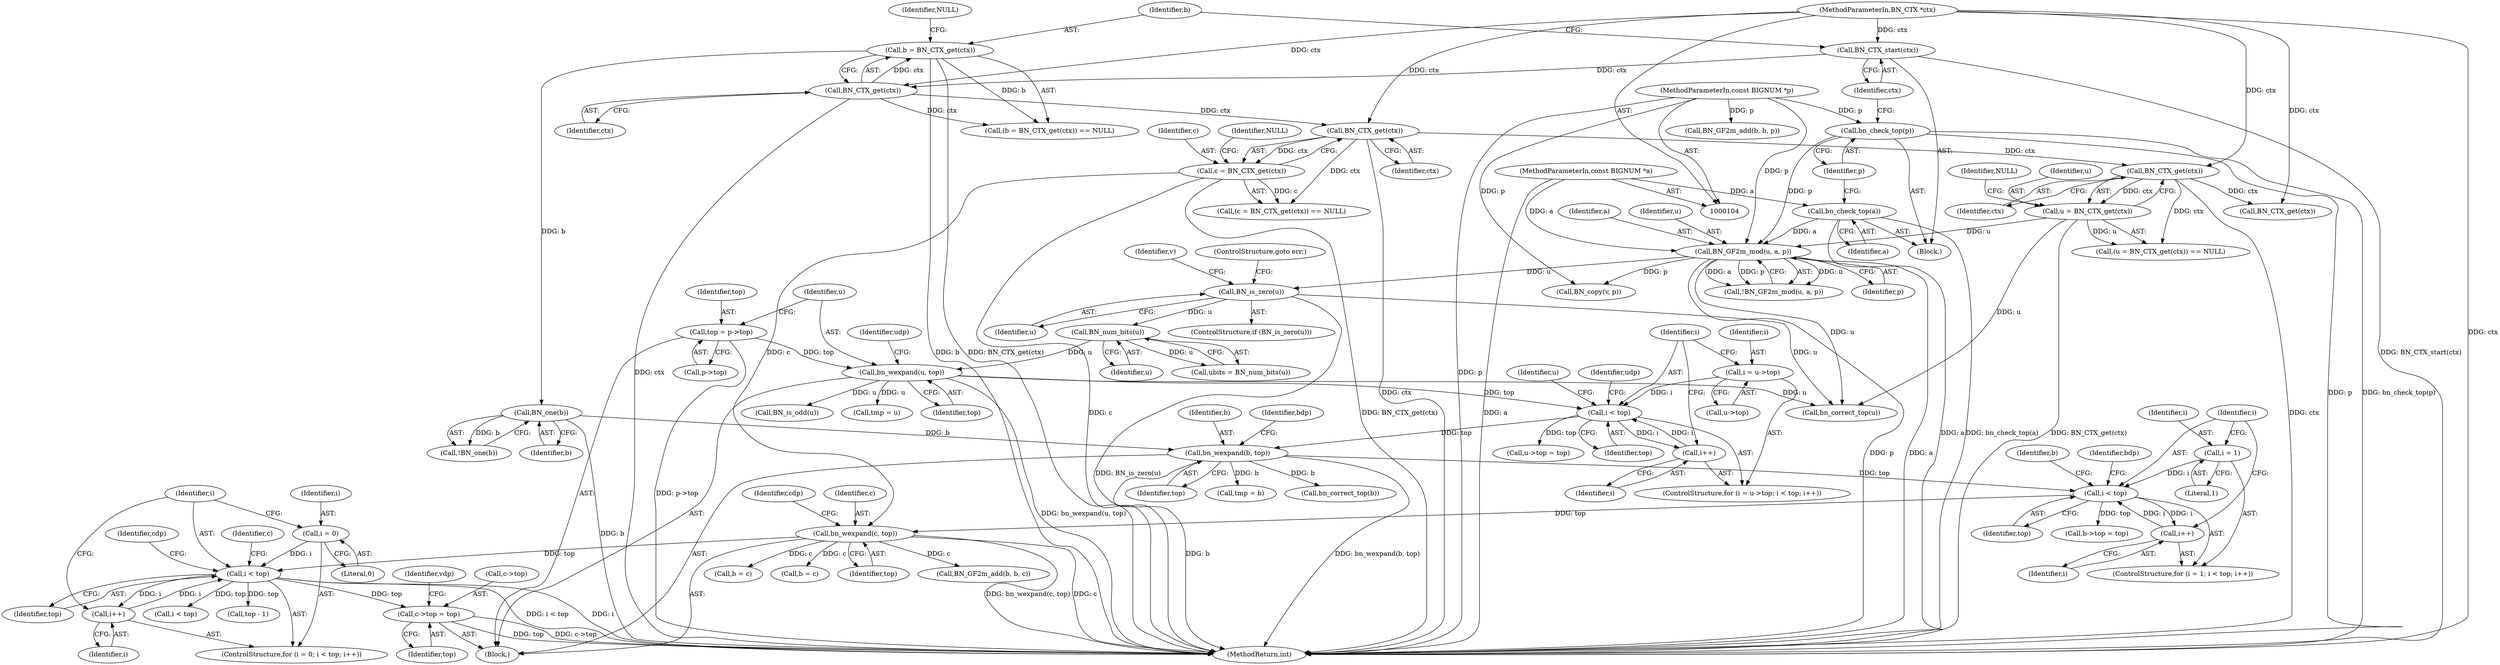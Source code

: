 digraph "0_openssl_4924b37ee01f71ae19c94a8934b80eeb2f677932@pointer" {
"1000294" [label="(Call,c->top = top)"];
"1000284" [label="(Call,i < top)"];
"1000281" [label="(Call,i = 0)"];
"1000287" [label="(Call,i++)"];
"1000272" [label="(Call,bn_wexpand(c, top))"];
"1000144" [label="(Call,c = BN_CTX_get(ctx))"];
"1000146" [label="(Call,BN_CTX_get(ctx))"];
"1000138" [label="(Call,BN_CTX_get(ctx))"];
"1000132" [label="(Call,BN_CTX_start(ctx))"];
"1000108" [label="(MethodParameterIn,BN_CTX *ctx)"];
"1000257" [label="(Call,i < top)"];
"1000254" [label="(Call,i = 1)"];
"1000260" [label="(Call,i++)"];
"1000240" [label="(Call,bn_wexpand(b, top))"];
"1000185" [label="(Call,BN_one(b))"];
"1000136" [label="(Call,b = BN_CTX_get(ctx))"];
"1000225" [label="(Call,i < top)"];
"1000220" [label="(Call,i = u->top)"];
"1000228" [label="(Call,i++)"];
"1000211" [label="(Call,bn_wexpand(u, top))"];
"1000194" [label="(Call,BN_num_bits(u))"];
"1000174" [label="(Call,BN_is_zero(u))"];
"1000168" [label="(Call,BN_GF2m_mod(u, a, p))"];
"1000152" [label="(Call,u = BN_CTX_get(ctx))"];
"1000154" [label="(Call,BN_CTX_get(ctx))"];
"1000128" [label="(Call,bn_check_top(a))"];
"1000106" [label="(MethodParameterIn,const BIGNUM *a)"];
"1000130" [label="(Call,bn_check_top(p))"];
"1000107" [label="(MethodParameterIn,const BIGNUM *p)"];
"1000202" [label="(Call,top = p->top)"];
"1000509" [label="(Call,i < top)"];
"1000242" [label="(Identifier,top)"];
"1000128" [label="(Call,bn_check_top(a))"];
"1000220" [label="(Call,i = u->top)"];
"1000258" [label="(Identifier,i)"];
"1000151" [label="(Call,(u = BN_CTX_get(ctx)) == NULL)"];
"1000186" [label="(Identifier,b)"];
"1000257" [label="(Call,i < top)"];
"1000273" [label="(Identifier,c)"];
"1000232" [label="(Identifier,udp)"];
"1000137" [label="(Identifier,b)"];
"1000212" [label="(Identifier,u)"];
"1000213" [label="(Identifier,top)"];
"1000219" [label="(ControlStructure,for (i = u->top; i < top; i++))"];
"1000156" [label="(Identifier,NULL)"];
"1000664" [label="(MethodReturn,int)"];
"1000146" [label="(Call,BN_CTX_get(ctx))"];
"1000211" [label="(Call,bn_wexpand(u, top))"];
"1000240" [label="(Call,bn_wexpand(b, top))"];
"1000162" [label="(Call,BN_CTX_get(ctx))"];
"1000228" [label="(Call,i++)"];
"1000241" [label="(Identifier,b)"];
"1000195" [label="(Identifier,u)"];
"1000154" [label="(Call,BN_CTX_get(ctx))"];
"1000179" [label="(Call,BN_copy(v, p))"];
"1000176" [label="(ControlStructure,goto err;)"];
"1000639" [label="(Call,BN_GF2m_add(b, b, c))"];
"1000132" [label="(Call,BN_CTX_start(ctx))"];
"1000170" [label="(Identifier,a)"];
"1000145" [label="(Identifier,c)"];
"1000356" [label="(Call,top - 1)"];
"1000227" [label="(Identifier,top)"];
"1000144" [label="(Call,c = BN_CTX_get(ctx))"];
"1000287" [label="(Call,i++)"];
"1000143" [label="(Call,(c = BN_CTX_get(ctx)) == NULL)"];
"1000291" [label="(Identifier,cdp)"];
"1000256" [label="(Literal,1)"];
"1000167" [label="(Call,!BN_GF2m_mod(u, a, p))"];
"1000215" [label="(Identifier,udp)"];
"1000483" [label="(Call,b = c)"];
"1000109" [label="(Block,)"];
"1000171" [label="(Identifier,p)"];
"1000189" [label="(Block,)"];
"1000136" [label="(Call,b = BN_CTX_get(ctx))"];
"1000169" [label="(Identifier,u)"];
"1000264" [label="(Identifier,bdp)"];
"1000168" [label="(Call,BN_GF2m_mod(u, a, p))"];
"1000244" [label="(Identifier,bdp)"];
"1000272" [label="(Call,bn_wexpand(c, top))"];
"1000226" [label="(Identifier,i)"];
"1000288" [label="(Identifier,i)"];
"1000192" [label="(Call,ubits = BN_num_bits(u))"];
"1000260" [label="(Call,i++)"];
"1000624" [label="(Call,b = c)"];
"1000296" [label="(Identifier,c)"];
"1000285" [label="(Identifier,i)"];
"1000175" [label="(Identifier,u)"];
"1000281" [label="(Call,i = 0)"];
"1000294" [label="(Call,c->top = top)"];
"1000130" [label="(Call,bn_check_top(p))"];
"1000222" [label="(Call,u->top)"];
"1000155" [label="(Identifier,ctx)"];
"1000204" [label="(Call,p->top)"];
"1000480" [label="(Call,tmp = b)"];
"1000148" [label="(Identifier,NULL)"];
"1000147" [label="(Identifier,ctx)"];
"1000108" [label="(MethodParameterIn,BN_CTX *ctx)"];
"1000300" [label="(Identifier,vdp)"];
"1000133" [label="(Identifier,ctx)"];
"1000153" [label="(Identifier,u)"];
"1000131" [label="(Identifier,p)"];
"1000107" [label="(MethodParameterIn,const BIGNUM *p)"];
"1000106" [label="(MethodParameterIn,const BIGNUM *a)"];
"1000563" [label="(Call,bn_correct_top(b))"];
"1000282" [label="(Identifier,i)"];
"1000269" [label="(Identifier,b)"];
"1000253" [label="(ControlStructure,for (i = 1; i < top; i++))"];
"1000283" [label="(Literal,0)"];
"1000274" [label="(Identifier,top)"];
"1000280" [label="(ControlStructure,for (i = 0; i < top; i++))"];
"1000174" [label="(Call,BN_is_zero(u))"];
"1000152" [label="(Call,u = BN_CTX_get(ctx))"];
"1000276" [label="(Identifier,cdp)"];
"1000657" [label="(Call,bn_correct_top(u))"];
"1000259" [label="(Identifier,top)"];
"1000254" [label="(Call,i = 1)"];
"1000139" [label="(Identifier,ctx)"];
"1000221" [label="(Identifier,i)"];
"1000570" [label="(Call,BN_is_odd(u))"];
"1000267" [label="(Call,b->top = top)"];
"1000194" [label="(Call,BN_num_bits(u))"];
"1000180" [label="(Identifier,v)"];
"1000284" [label="(Call,i < top)"];
"1000225" [label="(Call,i < top)"];
"1000295" [label="(Call,c->top)"];
"1000140" [label="(Identifier,NULL)"];
"1000286" [label="(Identifier,top)"];
"1000471" [label="(Call,tmp = u)"];
"1000184" [label="(Call,!BN_one(b))"];
"1000138" [label="(Call,BN_CTX_get(ctx))"];
"1000135" [label="(Call,(b = BN_CTX_get(ctx)) == NULL)"];
"1000589" [label="(Call,BN_GF2m_add(b, b, p))"];
"1000203" [label="(Identifier,top)"];
"1000298" [label="(Identifier,top)"];
"1000237" [label="(Identifier,u)"];
"1000129" [label="(Identifier,a)"];
"1000229" [label="(Identifier,i)"];
"1000255" [label="(Identifier,i)"];
"1000235" [label="(Call,u->top = top)"];
"1000202" [label="(Call,top = p->top)"];
"1000261" [label="(Identifier,i)"];
"1000173" [label="(ControlStructure,if (BN_is_zero(u)))"];
"1000185" [label="(Call,BN_one(b))"];
"1000294" -> "1000189"  [label="AST: "];
"1000294" -> "1000298"  [label="CFG: "];
"1000295" -> "1000294"  [label="AST: "];
"1000298" -> "1000294"  [label="AST: "];
"1000300" -> "1000294"  [label="CFG: "];
"1000294" -> "1000664"  [label="DDG: top"];
"1000294" -> "1000664"  [label="DDG: c->top"];
"1000284" -> "1000294"  [label="DDG: top"];
"1000284" -> "1000280"  [label="AST: "];
"1000284" -> "1000286"  [label="CFG: "];
"1000285" -> "1000284"  [label="AST: "];
"1000286" -> "1000284"  [label="AST: "];
"1000291" -> "1000284"  [label="CFG: "];
"1000296" -> "1000284"  [label="CFG: "];
"1000284" -> "1000664"  [label="DDG: i"];
"1000284" -> "1000664"  [label="DDG: i < top"];
"1000281" -> "1000284"  [label="DDG: i"];
"1000287" -> "1000284"  [label="DDG: i"];
"1000272" -> "1000284"  [label="DDG: top"];
"1000284" -> "1000287"  [label="DDG: i"];
"1000284" -> "1000356"  [label="DDG: top"];
"1000284" -> "1000509"  [label="DDG: top"];
"1000281" -> "1000280"  [label="AST: "];
"1000281" -> "1000283"  [label="CFG: "];
"1000282" -> "1000281"  [label="AST: "];
"1000283" -> "1000281"  [label="AST: "];
"1000285" -> "1000281"  [label="CFG: "];
"1000287" -> "1000280"  [label="AST: "];
"1000287" -> "1000288"  [label="CFG: "];
"1000288" -> "1000287"  [label="AST: "];
"1000285" -> "1000287"  [label="CFG: "];
"1000272" -> "1000189"  [label="AST: "];
"1000272" -> "1000274"  [label="CFG: "];
"1000273" -> "1000272"  [label="AST: "];
"1000274" -> "1000272"  [label="AST: "];
"1000276" -> "1000272"  [label="CFG: "];
"1000272" -> "1000664"  [label="DDG: c"];
"1000272" -> "1000664"  [label="DDG: bn_wexpand(c, top)"];
"1000144" -> "1000272"  [label="DDG: c"];
"1000257" -> "1000272"  [label="DDG: top"];
"1000272" -> "1000483"  [label="DDG: c"];
"1000272" -> "1000624"  [label="DDG: c"];
"1000272" -> "1000639"  [label="DDG: c"];
"1000144" -> "1000143"  [label="AST: "];
"1000144" -> "1000146"  [label="CFG: "];
"1000145" -> "1000144"  [label="AST: "];
"1000146" -> "1000144"  [label="AST: "];
"1000148" -> "1000144"  [label="CFG: "];
"1000144" -> "1000664"  [label="DDG: c"];
"1000144" -> "1000664"  [label="DDG: BN_CTX_get(ctx)"];
"1000144" -> "1000143"  [label="DDG: c"];
"1000146" -> "1000144"  [label="DDG: ctx"];
"1000146" -> "1000147"  [label="CFG: "];
"1000147" -> "1000146"  [label="AST: "];
"1000146" -> "1000664"  [label="DDG: ctx"];
"1000146" -> "1000143"  [label="DDG: ctx"];
"1000138" -> "1000146"  [label="DDG: ctx"];
"1000108" -> "1000146"  [label="DDG: ctx"];
"1000146" -> "1000154"  [label="DDG: ctx"];
"1000138" -> "1000136"  [label="AST: "];
"1000138" -> "1000139"  [label="CFG: "];
"1000139" -> "1000138"  [label="AST: "];
"1000136" -> "1000138"  [label="CFG: "];
"1000138" -> "1000664"  [label="DDG: ctx"];
"1000138" -> "1000135"  [label="DDG: ctx"];
"1000138" -> "1000136"  [label="DDG: ctx"];
"1000132" -> "1000138"  [label="DDG: ctx"];
"1000108" -> "1000138"  [label="DDG: ctx"];
"1000132" -> "1000109"  [label="AST: "];
"1000132" -> "1000133"  [label="CFG: "];
"1000133" -> "1000132"  [label="AST: "];
"1000137" -> "1000132"  [label="CFG: "];
"1000132" -> "1000664"  [label="DDG: BN_CTX_start(ctx)"];
"1000108" -> "1000132"  [label="DDG: ctx"];
"1000108" -> "1000104"  [label="AST: "];
"1000108" -> "1000664"  [label="DDG: ctx"];
"1000108" -> "1000154"  [label="DDG: ctx"];
"1000108" -> "1000162"  [label="DDG: ctx"];
"1000257" -> "1000253"  [label="AST: "];
"1000257" -> "1000259"  [label="CFG: "];
"1000258" -> "1000257"  [label="AST: "];
"1000259" -> "1000257"  [label="AST: "];
"1000264" -> "1000257"  [label="CFG: "];
"1000269" -> "1000257"  [label="CFG: "];
"1000254" -> "1000257"  [label="DDG: i"];
"1000260" -> "1000257"  [label="DDG: i"];
"1000240" -> "1000257"  [label="DDG: top"];
"1000257" -> "1000260"  [label="DDG: i"];
"1000257" -> "1000267"  [label="DDG: top"];
"1000254" -> "1000253"  [label="AST: "];
"1000254" -> "1000256"  [label="CFG: "];
"1000255" -> "1000254"  [label="AST: "];
"1000256" -> "1000254"  [label="AST: "];
"1000258" -> "1000254"  [label="CFG: "];
"1000260" -> "1000253"  [label="AST: "];
"1000260" -> "1000261"  [label="CFG: "];
"1000261" -> "1000260"  [label="AST: "];
"1000258" -> "1000260"  [label="CFG: "];
"1000240" -> "1000189"  [label="AST: "];
"1000240" -> "1000242"  [label="CFG: "];
"1000241" -> "1000240"  [label="AST: "];
"1000242" -> "1000240"  [label="AST: "];
"1000244" -> "1000240"  [label="CFG: "];
"1000240" -> "1000664"  [label="DDG: bn_wexpand(b, top)"];
"1000240" -> "1000664"  [label="DDG: b"];
"1000185" -> "1000240"  [label="DDG: b"];
"1000225" -> "1000240"  [label="DDG: top"];
"1000240" -> "1000480"  [label="DDG: b"];
"1000240" -> "1000563"  [label="DDG: b"];
"1000185" -> "1000184"  [label="AST: "];
"1000185" -> "1000186"  [label="CFG: "];
"1000186" -> "1000185"  [label="AST: "];
"1000184" -> "1000185"  [label="CFG: "];
"1000185" -> "1000664"  [label="DDG: b"];
"1000185" -> "1000184"  [label="DDG: b"];
"1000136" -> "1000185"  [label="DDG: b"];
"1000136" -> "1000135"  [label="AST: "];
"1000137" -> "1000136"  [label="AST: "];
"1000140" -> "1000136"  [label="CFG: "];
"1000136" -> "1000664"  [label="DDG: BN_CTX_get(ctx)"];
"1000136" -> "1000664"  [label="DDG: b"];
"1000136" -> "1000135"  [label="DDG: b"];
"1000225" -> "1000219"  [label="AST: "];
"1000225" -> "1000227"  [label="CFG: "];
"1000226" -> "1000225"  [label="AST: "];
"1000227" -> "1000225"  [label="AST: "];
"1000232" -> "1000225"  [label="CFG: "];
"1000237" -> "1000225"  [label="CFG: "];
"1000220" -> "1000225"  [label="DDG: i"];
"1000228" -> "1000225"  [label="DDG: i"];
"1000211" -> "1000225"  [label="DDG: top"];
"1000225" -> "1000228"  [label="DDG: i"];
"1000225" -> "1000235"  [label="DDG: top"];
"1000220" -> "1000219"  [label="AST: "];
"1000220" -> "1000222"  [label="CFG: "];
"1000221" -> "1000220"  [label="AST: "];
"1000222" -> "1000220"  [label="AST: "];
"1000226" -> "1000220"  [label="CFG: "];
"1000228" -> "1000219"  [label="AST: "];
"1000228" -> "1000229"  [label="CFG: "];
"1000229" -> "1000228"  [label="AST: "];
"1000226" -> "1000228"  [label="CFG: "];
"1000211" -> "1000189"  [label="AST: "];
"1000211" -> "1000213"  [label="CFG: "];
"1000212" -> "1000211"  [label="AST: "];
"1000213" -> "1000211"  [label="AST: "];
"1000215" -> "1000211"  [label="CFG: "];
"1000211" -> "1000664"  [label="DDG: bn_wexpand(u, top)"];
"1000194" -> "1000211"  [label="DDG: u"];
"1000202" -> "1000211"  [label="DDG: top"];
"1000211" -> "1000471"  [label="DDG: u"];
"1000211" -> "1000570"  [label="DDG: u"];
"1000211" -> "1000657"  [label="DDG: u"];
"1000194" -> "1000192"  [label="AST: "];
"1000194" -> "1000195"  [label="CFG: "];
"1000195" -> "1000194"  [label="AST: "];
"1000192" -> "1000194"  [label="CFG: "];
"1000194" -> "1000192"  [label="DDG: u"];
"1000174" -> "1000194"  [label="DDG: u"];
"1000174" -> "1000173"  [label="AST: "];
"1000174" -> "1000175"  [label="CFG: "];
"1000175" -> "1000174"  [label="AST: "];
"1000176" -> "1000174"  [label="CFG: "];
"1000180" -> "1000174"  [label="CFG: "];
"1000174" -> "1000664"  [label="DDG: BN_is_zero(u)"];
"1000168" -> "1000174"  [label="DDG: u"];
"1000174" -> "1000657"  [label="DDG: u"];
"1000168" -> "1000167"  [label="AST: "];
"1000168" -> "1000171"  [label="CFG: "];
"1000169" -> "1000168"  [label="AST: "];
"1000170" -> "1000168"  [label="AST: "];
"1000171" -> "1000168"  [label="AST: "];
"1000167" -> "1000168"  [label="CFG: "];
"1000168" -> "1000664"  [label="DDG: p"];
"1000168" -> "1000664"  [label="DDG: a"];
"1000168" -> "1000167"  [label="DDG: u"];
"1000168" -> "1000167"  [label="DDG: a"];
"1000168" -> "1000167"  [label="DDG: p"];
"1000152" -> "1000168"  [label="DDG: u"];
"1000128" -> "1000168"  [label="DDG: a"];
"1000106" -> "1000168"  [label="DDG: a"];
"1000130" -> "1000168"  [label="DDG: p"];
"1000107" -> "1000168"  [label="DDG: p"];
"1000168" -> "1000179"  [label="DDG: p"];
"1000168" -> "1000657"  [label="DDG: u"];
"1000152" -> "1000151"  [label="AST: "];
"1000152" -> "1000154"  [label="CFG: "];
"1000153" -> "1000152"  [label="AST: "];
"1000154" -> "1000152"  [label="AST: "];
"1000156" -> "1000152"  [label="CFG: "];
"1000152" -> "1000664"  [label="DDG: BN_CTX_get(ctx)"];
"1000152" -> "1000151"  [label="DDG: u"];
"1000154" -> "1000152"  [label="DDG: ctx"];
"1000152" -> "1000657"  [label="DDG: u"];
"1000154" -> "1000155"  [label="CFG: "];
"1000155" -> "1000154"  [label="AST: "];
"1000154" -> "1000664"  [label="DDG: ctx"];
"1000154" -> "1000151"  [label="DDG: ctx"];
"1000154" -> "1000162"  [label="DDG: ctx"];
"1000128" -> "1000109"  [label="AST: "];
"1000128" -> "1000129"  [label="CFG: "];
"1000129" -> "1000128"  [label="AST: "];
"1000131" -> "1000128"  [label="CFG: "];
"1000128" -> "1000664"  [label="DDG: a"];
"1000128" -> "1000664"  [label="DDG: bn_check_top(a)"];
"1000106" -> "1000128"  [label="DDG: a"];
"1000106" -> "1000104"  [label="AST: "];
"1000106" -> "1000664"  [label="DDG: a"];
"1000130" -> "1000109"  [label="AST: "];
"1000130" -> "1000131"  [label="CFG: "];
"1000131" -> "1000130"  [label="AST: "];
"1000133" -> "1000130"  [label="CFG: "];
"1000130" -> "1000664"  [label="DDG: bn_check_top(p)"];
"1000130" -> "1000664"  [label="DDG: p"];
"1000107" -> "1000130"  [label="DDG: p"];
"1000107" -> "1000104"  [label="AST: "];
"1000107" -> "1000664"  [label="DDG: p"];
"1000107" -> "1000179"  [label="DDG: p"];
"1000107" -> "1000589"  [label="DDG: p"];
"1000202" -> "1000189"  [label="AST: "];
"1000202" -> "1000204"  [label="CFG: "];
"1000203" -> "1000202"  [label="AST: "];
"1000204" -> "1000202"  [label="AST: "];
"1000212" -> "1000202"  [label="CFG: "];
"1000202" -> "1000664"  [label="DDG: p->top"];
}
